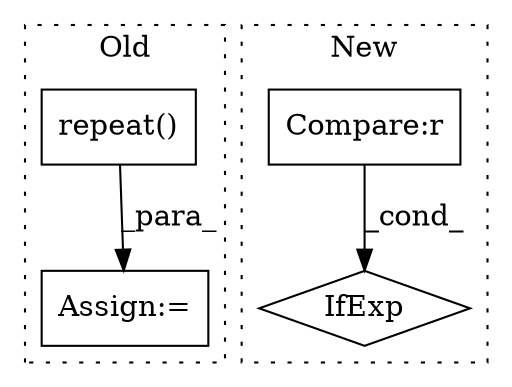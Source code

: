 digraph G {
subgraph cluster0 {
1 [label="repeat()" a="75" s="5884,5938" l="44,1" shape="box"];
4 [label="Assign:=" a="68" s="5881" l="3" shape="box"];
label = "Old";
style="dotted";
}
subgraph cluster1 {
2 [label="IfExp" a="51" s="5624,5684" l="4,6" shape="diamond"];
3 [label="Compare:r" a="40" s="5628" l="56" shape="box"];
label = "New";
style="dotted";
}
1 -> 4 [label="_para_"];
3 -> 2 [label="_cond_"];
}
